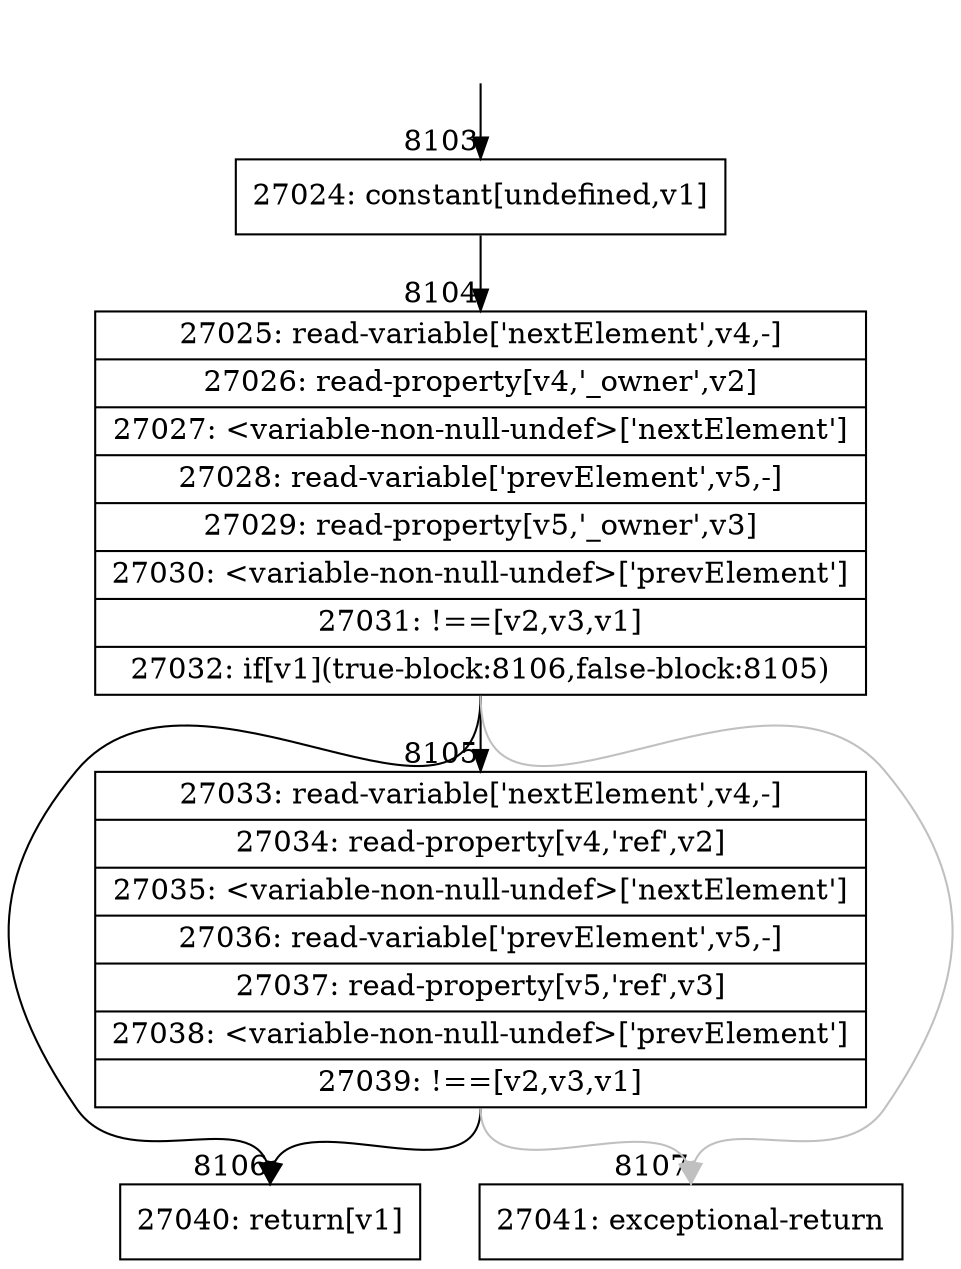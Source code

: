 digraph {
rankdir="TD"
BB_entry590[shape=none,label=""];
BB_entry590 -> BB8103 [tailport=s, headport=n, headlabel="    8103"]
BB8103 [shape=record label="{27024: constant[undefined,v1]}" ] 
BB8103 -> BB8104 [tailport=s, headport=n, headlabel="      8104"]
BB8104 [shape=record label="{27025: read-variable['nextElement',v4,-]|27026: read-property[v4,'_owner',v2]|27027: \<variable-non-null-undef\>['nextElement']|27028: read-variable['prevElement',v5,-]|27029: read-property[v5,'_owner',v3]|27030: \<variable-non-null-undef\>['prevElement']|27031: !==[v2,v3,v1]|27032: if[v1](true-block:8106,false-block:8105)}" ] 
BB8104 -> BB8106 [tailport=s, headport=n, headlabel="      8106"]
BB8104 -> BB8105 [tailport=s, headport=n, headlabel="      8105"]
BB8104 -> BB8107 [tailport=s, headport=n, color=gray, headlabel="      8107"]
BB8105 [shape=record label="{27033: read-variable['nextElement',v4,-]|27034: read-property[v4,'ref',v2]|27035: \<variable-non-null-undef\>['nextElement']|27036: read-variable['prevElement',v5,-]|27037: read-property[v5,'ref',v3]|27038: \<variable-non-null-undef\>['prevElement']|27039: !==[v2,v3,v1]}" ] 
BB8105 -> BB8106 [tailport=s, headport=n]
BB8105 -> BB8107 [tailport=s, headport=n, color=gray]
BB8106 [shape=record label="{27040: return[v1]}" ] 
BB8107 [shape=record label="{27041: exceptional-return}" ] 
//#$~ 14234
}

